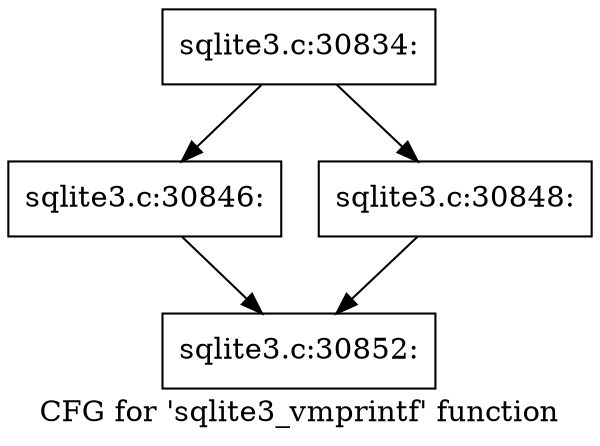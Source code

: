 digraph "CFG for 'sqlite3_vmprintf' function" {
	label="CFG for 'sqlite3_vmprintf' function";

	Node0x55c0f548aef0 [shape=record,label="{sqlite3.c:30834:}"];
	Node0x55c0f548aef0 -> Node0x55c0f5490380;
	Node0x55c0f548aef0 -> Node0x55c0f54903d0;
	Node0x55c0f5490380 [shape=record,label="{sqlite3.c:30846:}"];
	Node0x55c0f5490380 -> Node0x55c0f548ae00;
	Node0x55c0f54903d0 [shape=record,label="{sqlite3.c:30848:}"];
	Node0x55c0f54903d0 -> Node0x55c0f548ae00;
	Node0x55c0f548ae00 [shape=record,label="{sqlite3.c:30852:}"];
}

